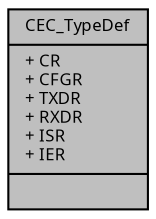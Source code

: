 digraph "CEC_TypeDef"
{
  edge [fontname="Sans",fontsize="8",labelfontname="Sans",labelfontsize="8"];
  node [fontname="Sans",fontsize="8",shape=record];
  Node1 [label="{CEC_TypeDef\n|+ CR\l+ CFGR\l+ TXDR\l+ RXDR\l+ ISR\l+ IER\l|}",height=0.2,width=0.4,color="black", fillcolor="grey75", style="filled", fontcolor="black"];
}
